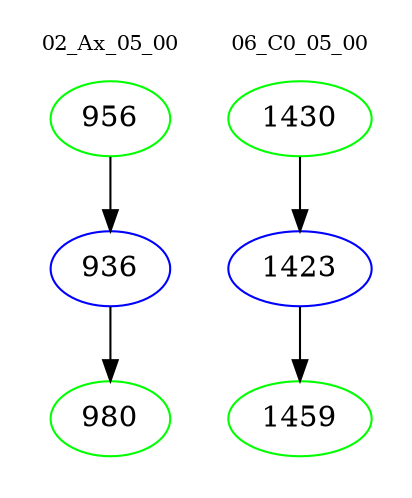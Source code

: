 digraph{
subgraph cluster_0 {
color = white
label = "02_Ax_05_00";
fontsize=10;
T0_956 [label="956", color="green"]
T0_956 -> T0_936 [color="black"]
T0_936 [label="936", color="blue"]
T0_936 -> T0_980 [color="black"]
T0_980 [label="980", color="green"]
}
subgraph cluster_1 {
color = white
label = "06_C0_05_00";
fontsize=10;
T1_1430 [label="1430", color="green"]
T1_1430 -> T1_1423 [color="black"]
T1_1423 [label="1423", color="blue"]
T1_1423 -> T1_1459 [color="black"]
T1_1459 [label="1459", color="green"]
}
}

